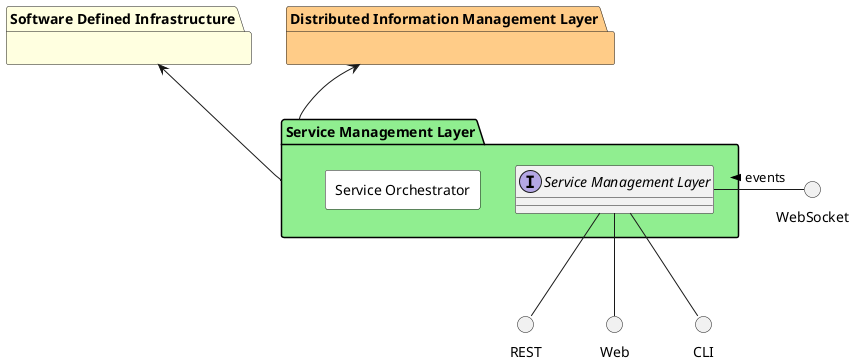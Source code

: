 @startuml


package "Software Defined Infrastructure" #lightyellow {

}

package "Distributed Information Management Layer" #ffcc88 {

}


package "Service Management Layer" #lightgreen {

    interface "Service Management Layer" as i {


    }
}

circle REST
circle Web
circle CLI
circle WebSocket

i -down- Web
i -down- CLI
i -down- REST
WebSocket -left- i: events >

package "Service Management Layer" #lightgreen {


rectangle "Service Orchestrator" #white {
}

}


    "Software Defined Infrastructure" <-- "Service Management Layer"

    "Distributed Information Management Layer" <-- "Service Management Layer"


@enduml
